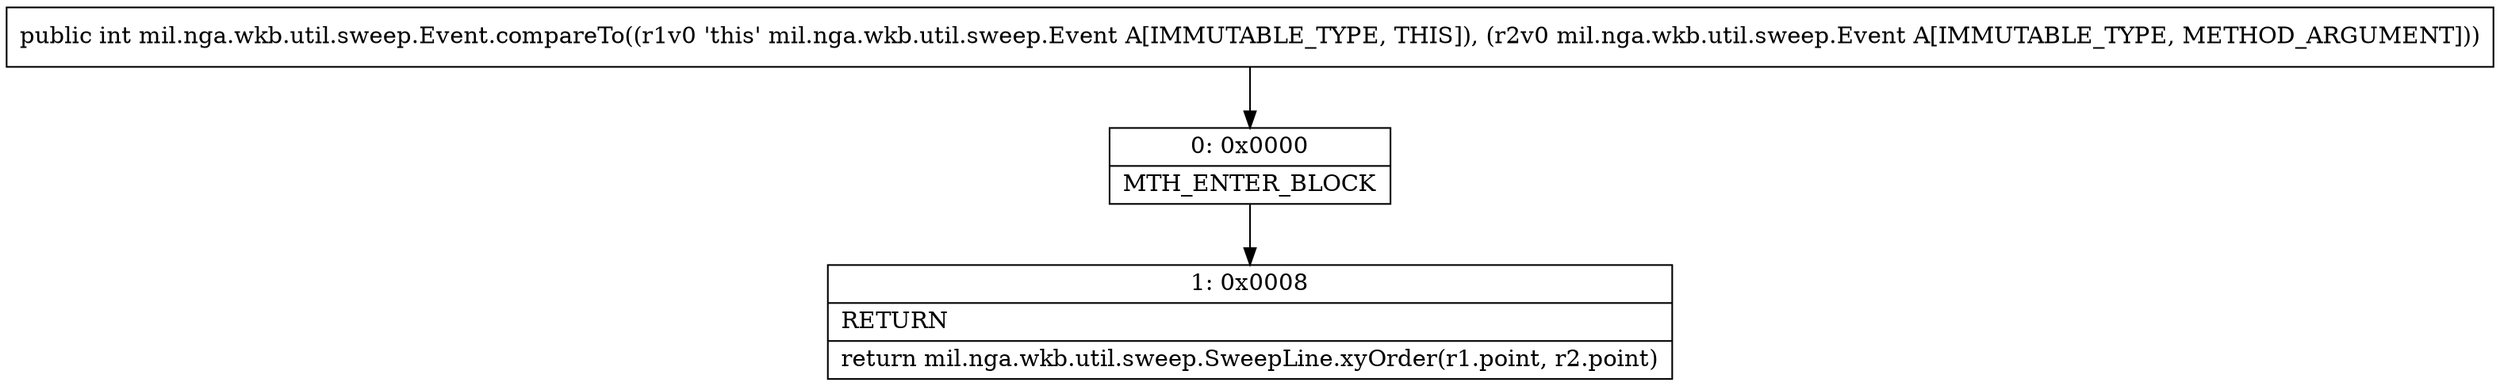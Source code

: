 digraph "CFG formil.nga.wkb.util.sweep.Event.compareTo(Lmil\/nga\/wkb\/util\/sweep\/Event;)I" {
Node_0 [shape=record,label="{0\:\ 0x0000|MTH_ENTER_BLOCK\l}"];
Node_1 [shape=record,label="{1\:\ 0x0008|RETURN\l|return mil.nga.wkb.util.sweep.SweepLine.xyOrder(r1.point, r2.point)\l}"];
MethodNode[shape=record,label="{public int mil.nga.wkb.util.sweep.Event.compareTo((r1v0 'this' mil.nga.wkb.util.sweep.Event A[IMMUTABLE_TYPE, THIS]), (r2v0 mil.nga.wkb.util.sweep.Event A[IMMUTABLE_TYPE, METHOD_ARGUMENT])) }"];
MethodNode -> Node_0;
Node_0 -> Node_1;
}

